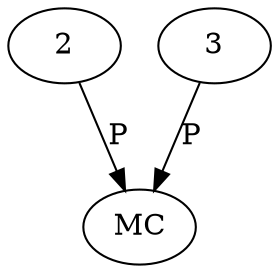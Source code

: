 digraph "AUG" {

  1 [ label="MC" s="join()" t="Strings" l="225" ];
  2 [ t="String" v=" " ];
  3 [ t="String" v=" " ];
  2 -> 1 [ label="P" ];
  3 -> 1 [ label="P" ];
}
